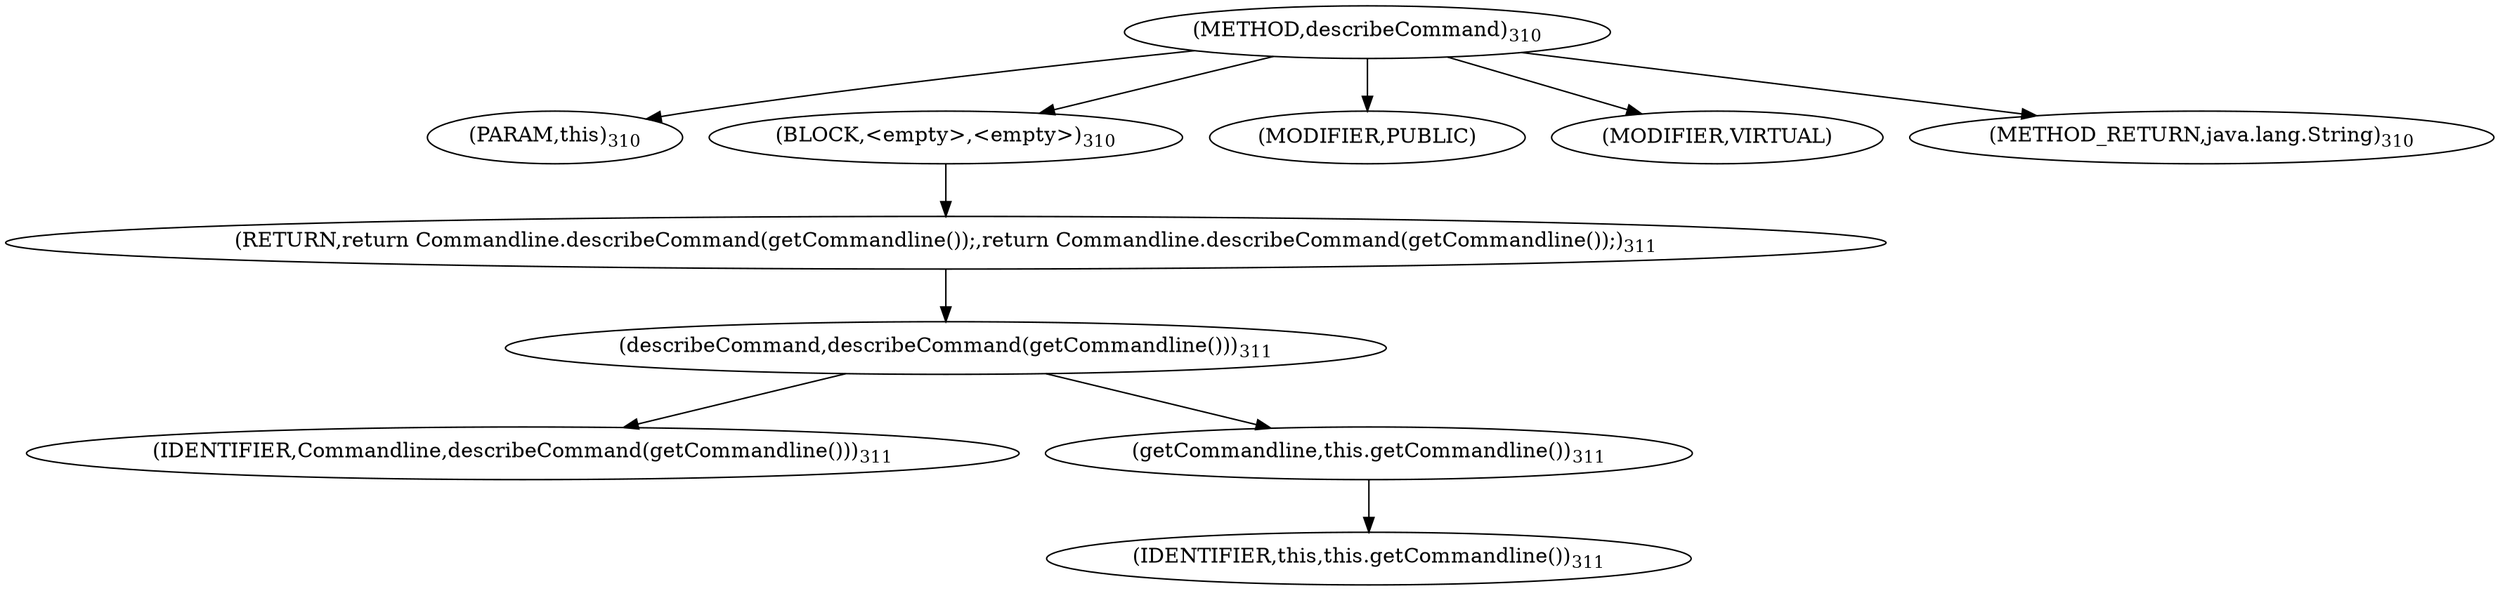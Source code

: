 digraph "describeCommand" {  
"681" [label = <(METHOD,describeCommand)<SUB>310</SUB>> ]
"23" [label = <(PARAM,this)<SUB>310</SUB>> ]
"682" [label = <(BLOCK,&lt;empty&gt;,&lt;empty&gt;)<SUB>310</SUB>> ]
"683" [label = <(RETURN,return Commandline.describeCommand(getCommandline());,return Commandline.describeCommand(getCommandline());)<SUB>311</SUB>> ]
"684" [label = <(describeCommand,describeCommand(getCommandline()))<SUB>311</SUB>> ]
"685" [label = <(IDENTIFIER,Commandline,describeCommand(getCommandline()))<SUB>311</SUB>> ]
"686" [label = <(getCommandline,this.getCommandline())<SUB>311</SUB>> ]
"22" [label = <(IDENTIFIER,this,this.getCommandline())<SUB>311</SUB>> ]
"687" [label = <(MODIFIER,PUBLIC)> ]
"688" [label = <(MODIFIER,VIRTUAL)> ]
"689" [label = <(METHOD_RETURN,java.lang.String)<SUB>310</SUB>> ]
  "681" -> "23" 
  "681" -> "682" 
  "681" -> "687" 
  "681" -> "688" 
  "681" -> "689" 
  "682" -> "683" 
  "683" -> "684" 
  "684" -> "685" 
  "684" -> "686" 
  "686" -> "22" 
}
